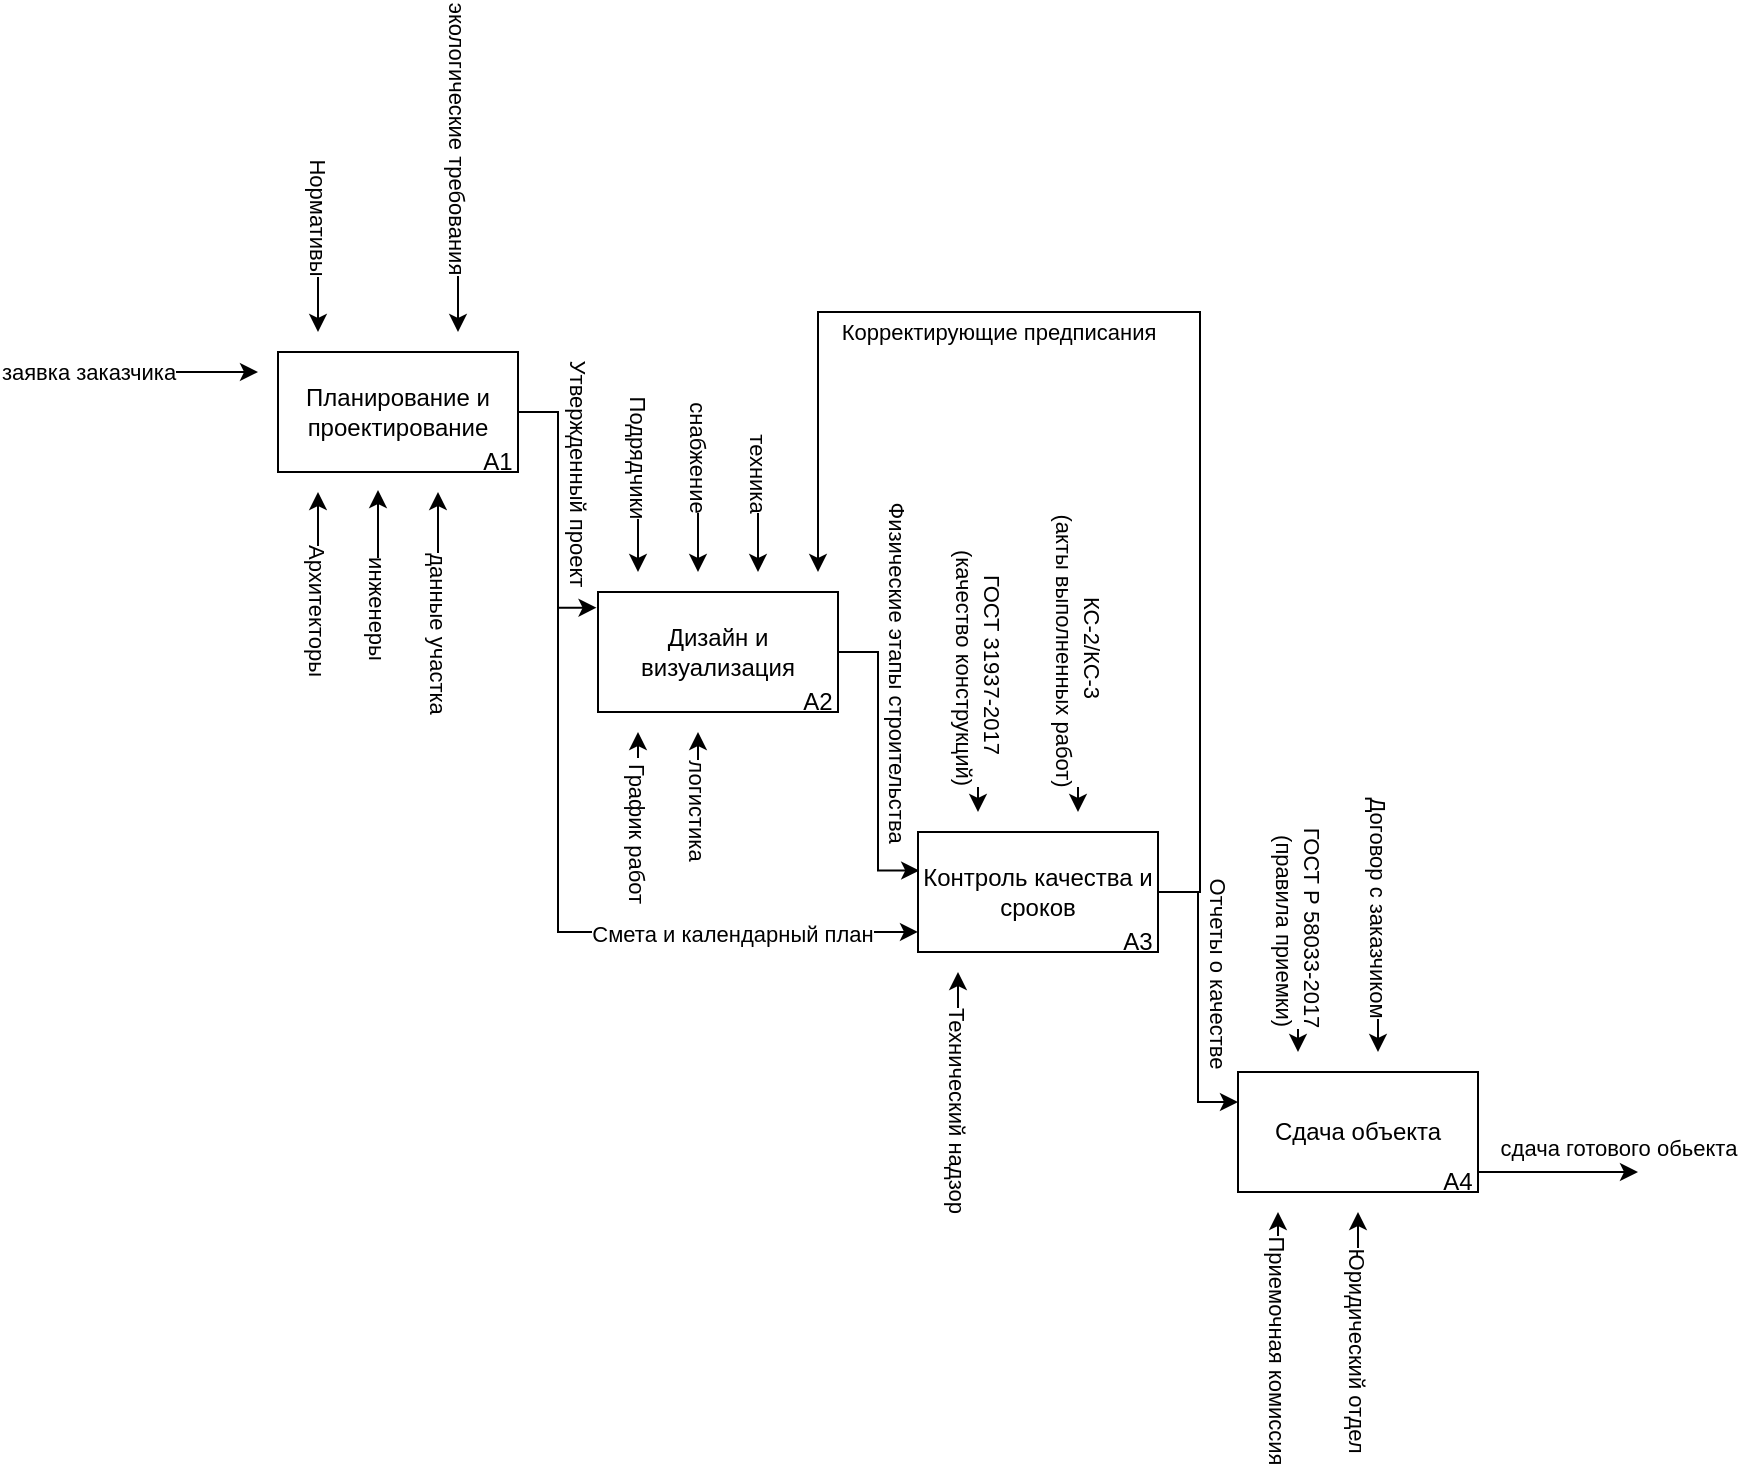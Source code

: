 <mxfile version="27.0.5">
  <diagram name="Страница — 1" id="Im8Hkbp46C7QYjV59Hgn">
    <mxGraphModel dx="1157" dy="661" grid="1" gridSize="10" guides="1" tooltips="1" connect="1" arrows="1" fold="1" page="1" pageScale="1" pageWidth="827" pageHeight="1169" math="0" shadow="0">
      <root>
        <mxCell id="0" />
        <mxCell id="1" parent="0" />
        <mxCell id="pv4b56lPpnPDwdpj_agd-19" style="edgeStyle=orthogonalEdgeStyle;rounded=0;orthogonalLoop=1;jettySize=auto;html=1;entryX=-0.006;entryY=0.131;entryDx=0;entryDy=0;entryPerimeter=0;" parent="1" source="pv4b56lPpnPDwdpj_agd-1" target="pv4b56lPpnPDwdpj_agd-2" edge="1">
          <mxGeometry relative="1" as="geometry" />
        </mxCell>
        <mxCell id="pv4b56lPpnPDwdpj_agd-20" value="Утвержденный проект" style="edgeLabel;html=1;align=center;verticalAlign=middle;resizable=0;points=[];rotation=90;" parent="pv4b56lPpnPDwdpj_agd-19" vertex="1" connectable="0">
          <mxGeometry x="-0.079" y="-1" relative="1" as="geometry">
            <mxPoint x="11" y="-13" as="offset" />
          </mxGeometry>
        </mxCell>
        <mxCell id="pv4b56lPpnPDwdpj_agd-1" value="Планирование и проектирование" style="rounded=0;whiteSpace=wrap;html=1;" parent="1" vertex="1">
          <mxGeometry x="240" y="300" width="120" height="60" as="geometry" />
        </mxCell>
        <mxCell id="pv4b56lPpnPDwdpj_agd-2" value="Дизайн и визуализация" style="rounded=0;whiteSpace=wrap;html=1;" parent="1" vertex="1">
          <mxGeometry x="400" y="420" width="120" height="60" as="geometry" />
        </mxCell>
        <mxCell id="pv4b56lPpnPDwdpj_agd-47" style="edgeStyle=orthogonalEdgeStyle;rounded=0;orthogonalLoop=1;jettySize=auto;html=1;" parent="1" source="pv4b56lPpnPDwdpj_agd-3" edge="1">
          <mxGeometry relative="1" as="geometry">
            <mxPoint x="510" y="410" as="targetPoint" />
            <Array as="points">
              <mxPoint x="701" y="570" />
              <mxPoint x="701" y="280" />
              <mxPoint x="510" y="280" />
            </Array>
          </mxGeometry>
        </mxCell>
        <mxCell id="pv4b56lPpnPDwdpj_agd-48" value="Корректирующие предписания" style="edgeLabel;html=1;align=center;verticalAlign=middle;resizable=0;points=[];rotation=0;" parent="pv4b56lPpnPDwdpj_agd-47" vertex="1" connectable="0">
          <mxGeometry x="0.845" y="1" relative="1" as="geometry">
            <mxPoint x="89" y="-71" as="offset" />
          </mxGeometry>
        </mxCell>
        <mxCell id="pv4b56lPpnPDwdpj_agd-50" style="edgeStyle=orthogonalEdgeStyle;rounded=0;orthogonalLoop=1;jettySize=auto;html=1;entryX=0;entryY=0.25;entryDx=0;entryDy=0;" parent="1" source="pv4b56lPpnPDwdpj_agd-3" target="pv4b56lPpnPDwdpj_agd-25" edge="1">
          <mxGeometry relative="1" as="geometry" />
        </mxCell>
        <mxCell id="pv4b56lPpnPDwdpj_agd-51" value="Отчеты о качестве" style="edgeLabel;html=1;align=center;verticalAlign=middle;resizable=0;points=[];rotation=90;" parent="pv4b56lPpnPDwdpj_agd-50" vertex="1" connectable="0">
          <mxGeometry x="-0.584" relative="1" as="geometry">
            <mxPoint x="10" y="30" as="offset" />
          </mxGeometry>
        </mxCell>
        <mxCell id="pv4b56lPpnPDwdpj_agd-3" value="Контроль качества и сроков" style="rounded=0;whiteSpace=wrap;html=1;" parent="1" vertex="1">
          <mxGeometry x="560" y="540" width="120" height="60" as="geometry" />
        </mxCell>
        <mxCell id="pv4b56lPpnPDwdpj_agd-4" value="" style="endArrow=classic;html=1;rounded=0;" parent="1" edge="1">
          <mxGeometry width="50" height="50" relative="1" as="geometry">
            <mxPoint x="260" y="240" as="sourcePoint" />
            <mxPoint x="260" y="290" as="targetPoint" />
          </mxGeometry>
        </mxCell>
        <mxCell id="pv4b56lPpnPDwdpj_agd-7" value="Нормативы" style="edgeLabel;html=1;align=center;verticalAlign=middle;resizable=0;points=[];rotation=90;" parent="pv4b56lPpnPDwdpj_agd-4" vertex="1" connectable="0">
          <mxGeometry x="-0.922" relative="1" as="geometry">
            <mxPoint y="-10" as="offset" />
          </mxGeometry>
        </mxCell>
        <mxCell id="pv4b56lPpnPDwdpj_agd-5" value="" style="endArrow=classic;html=1;rounded=0;" parent="1" edge="1">
          <mxGeometry width="50" height="50" relative="1" as="geometry">
            <mxPoint x="330" y="240" as="sourcePoint" />
            <mxPoint x="330" y="290" as="targetPoint" />
          </mxGeometry>
        </mxCell>
        <mxCell id="pv4b56lPpnPDwdpj_agd-6" value="экологические требования" style="edgeLabel;html=1;align=center;verticalAlign=middle;resizable=0;points=[];rotation=90;" parent="pv4b56lPpnPDwdpj_agd-5" vertex="1" connectable="0">
          <mxGeometry x="-0.503" relative="1" as="geometry">
            <mxPoint y="-60" as="offset" />
          </mxGeometry>
        </mxCell>
        <mxCell id="pv4b56lPpnPDwdpj_agd-8" value="A1" style="text;html=1;align=center;verticalAlign=middle;whiteSpace=wrap;rounded=0;" parent="1" vertex="1">
          <mxGeometry x="340" y="350" width="20" height="10" as="geometry" />
        </mxCell>
        <mxCell id="pv4b56lPpnPDwdpj_agd-9" value="A2" style="text;html=1;align=center;verticalAlign=middle;whiteSpace=wrap;rounded=0;" parent="1" vertex="1">
          <mxGeometry x="500" y="470" width="20" height="10" as="geometry" />
        </mxCell>
        <mxCell id="pv4b56lPpnPDwdpj_agd-10" value="A3" style="text;html=1;align=center;verticalAlign=middle;whiteSpace=wrap;rounded=0;" parent="1" vertex="1">
          <mxGeometry x="660" y="590" width="20" height="10" as="geometry" />
        </mxCell>
        <mxCell id="pv4b56lPpnPDwdpj_agd-11" value="" style="endArrow=classic;html=1;rounded=0;" parent="1" edge="1">
          <mxGeometry width="50" height="50" relative="1" as="geometry">
            <mxPoint x="260" y="410" as="sourcePoint" />
            <mxPoint x="260" y="370" as="targetPoint" />
          </mxGeometry>
        </mxCell>
        <mxCell id="pv4b56lPpnPDwdpj_agd-12" value="Архитекторы" style="edgeLabel;html=1;align=center;verticalAlign=middle;resizable=0;points=[];rotation=90;" parent="pv4b56lPpnPDwdpj_agd-11" vertex="1" connectable="0">
          <mxGeometry x="-0.922" relative="1" as="geometry">
            <mxPoint y="20" as="offset" />
          </mxGeometry>
        </mxCell>
        <mxCell id="pv4b56lPpnPDwdpj_agd-15" value="" style="endArrow=classic;html=1;rounded=0;" parent="1" edge="1">
          <mxGeometry width="50" height="50" relative="1" as="geometry">
            <mxPoint x="180" y="310" as="sourcePoint" />
            <mxPoint x="230" y="310" as="targetPoint" />
          </mxGeometry>
        </mxCell>
        <mxCell id="pv4b56lPpnPDwdpj_agd-17" value="заявка заказчика" style="edgeLabel;html=1;align=center;verticalAlign=middle;resizable=0;points=[];" parent="pv4b56lPpnPDwdpj_agd-15" vertex="1" connectable="0">
          <mxGeometry x="-0.427" relative="1" as="geometry">
            <mxPoint x="-50" as="offset" />
          </mxGeometry>
        </mxCell>
        <mxCell id="pv4b56lPpnPDwdpj_agd-16" value="" style="endArrow=classic;html=1;rounded=0;" parent="1" edge="1">
          <mxGeometry width="50" height="50" relative="1" as="geometry">
            <mxPoint x="320" y="430" as="sourcePoint" />
            <mxPoint x="320" y="370" as="targetPoint" />
          </mxGeometry>
        </mxCell>
        <mxCell id="pv4b56lPpnPDwdpj_agd-18" value="данные участка" style="edgeLabel;html=1;align=center;verticalAlign=middle;resizable=0;points=[];rotation=90;" parent="pv4b56lPpnPDwdpj_agd-16" vertex="1" connectable="0">
          <mxGeometry x="-0.569" y="-1" relative="1" as="geometry">
            <mxPoint x="-1" y="23" as="offset" />
          </mxGeometry>
        </mxCell>
        <mxCell id="pv4b56lPpnPDwdpj_agd-21" value="" style="endArrow=classic;html=1;rounded=0;" parent="1" edge="1">
          <mxGeometry width="50" height="50" relative="1" as="geometry">
            <mxPoint x="290" y="409" as="sourcePoint" />
            <mxPoint x="290" y="369" as="targetPoint" />
          </mxGeometry>
        </mxCell>
        <mxCell id="pv4b56lPpnPDwdpj_agd-22" value="инженеры" style="edgeLabel;html=1;align=center;verticalAlign=middle;resizable=0;points=[];rotation=90;" parent="pv4b56lPpnPDwdpj_agd-21" vertex="1" connectable="0">
          <mxGeometry x="-0.922" relative="1" as="geometry">
            <mxPoint y="20" as="offset" />
          </mxGeometry>
        </mxCell>
        <mxCell id="pv4b56lPpnPDwdpj_agd-23" style="edgeStyle=orthogonalEdgeStyle;rounded=0;orthogonalLoop=1;jettySize=auto;html=1;entryX=0;entryY=0.833;entryDx=0;entryDy=0;entryPerimeter=0;" parent="1" source="pv4b56lPpnPDwdpj_agd-1" target="pv4b56lPpnPDwdpj_agd-3" edge="1">
          <mxGeometry relative="1" as="geometry">
            <Array as="points">
              <mxPoint x="380" y="330" />
              <mxPoint x="380" y="590" />
            </Array>
          </mxGeometry>
        </mxCell>
        <mxCell id="pv4b56lPpnPDwdpj_agd-24" value="Смета и календарный план" style="edgeLabel;html=1;align=center;verticalAlign=middle;resizable=0;points=[];" parent="pv4b56lPpnPDwdpj_agd-23" vertex="1" connectable="0">
          <mxGeometry x="0.594" y="-1" relative="1" as="geometry">
            <mxPoint as="offset" />
          </mxGeometry>
        </mxCell>
        <mxCell id="pv4b56lPpnPDwdpj_agd-25" value="Сдача объекта" style="rounded=0;whiteSpace=wrap;html=1;" parent="1" vertex="1">
          <mxGeometry x="720" y="660" width="120" height="60" as="geometry" />
        </mxCell>
        <mxCell id="pv4b56lPpnPDwdpj_agd-26" value="A4" style="text;html=1;align=center;verticalAlign=middle;whiteSpace=wrap;rounded=0;" parent="1" vertex="1">
          <mxGeometry x="820" y="710" width="20" height="10" as="geometry" />
        </mxCell>
        <mxCell id="pv4b56lPpnPDwdpj_agd-27" value="" style="endArrow=classic;html=1;rounded=0;" parent="1" edge="1">
          <mxGeometry width="50" height="50" relative="1" as="geometry">
            <mxPoint x="420" y="530" as="sourcePoint" />
            <mxPoint x="420" y="490" as="targetPoint" />
          </mxGeometry>
        </mxCell>
        <mxCell id="pv4b56lPpnPDwdpj_agd-28" value="&amp;nbsp;График работ" style="edgeLabel;html=1;align=center;verticalAlign=middle;resizable=0;points=[];rotation=90;" parent="pv4b56lPpnPDwdpj_agd-27" vertex="1" connectable="0">
          <mxGeometry x="-0.922" relative="1" as="geometry">
            <mxPoint y="10" as="offset" />
          </mxGeometry>
        </mxCell>
        <mxCell id="pv4b56lPpnPDwdpj_agd-29" value="" style="endArrow=classic;html=1;rounded=0;" parent="1" edge="1">
          <mxGeometry width="50" height="50" relative="1" as="geometry">
            <mxPoint x="450" y="530" as="sourcePoint" />
            <mxPoint x="450" y="490" as="targetPoint" />
          </mxGeometry>
        </mxCell>
        <mxCell id="pv4b56lPpnPDwdpj_agd-30" value="логистика" style="edgeLabel;html=1;align=center;verticalAlign=middle;resizable=0;points=[];rotation=90;" parent="pv4b56lPpnPDwdpj_agd-29" vertex="1" connectable="0">
          <mxGeometry x="-0.922" relative="1" as="geometry">
            <mxPoint as="offset" />
          </mxGeometry>
        </mxCell>
        <mxCell id="pv4b56lPpnPDwdpj_agd-31" value="" style="endArrow=classic;html=1;rounded=0;" parent="1" edge="1">
          <mxGeometry width="50" height="50" relative="1" as="geometry">
            <mxPoint x="420" y="360" as="sourcePoint" />
            <mxPoint x="420" y="410" as="targetPoint" />
          </mxGeometry>
        </mxCell>
        <mxCell id="pv4b56lPpnPDwdpj_agd-32" value="Подрядчики" style="edgeLabel;html=1;align=center;verticalAlign=middle;resizable=0;points=[];rotation=90;" parent="pv4b56lPpnPDwdpj_agd-31" vertex="1" connectable="0">
          <mxGeometry x="-0.922" relative="1" as="geometry">
            <mxPoint y="-10" as="offset" />
          </mxGeometry>
        </mxCell>
        <mxCell id="pv4b56lPpnPDwdpj_agd-33" value="" style="endArrow=classic;html=1;rounded=0;" parent="1" edge="1">
          <mxGeometry width="50" height="50" relative="1" as="geometry">
            <mxPoint x="450" y="360" as="sourcePoint" />
            <mxPoint x="450" y="410" as="targetPoint" />
          </mxGeometry>
        </mxCell>
        <mxCell id="pv4b56lPpnPDwdpj_agd-34" value="снабжение" style="edgeLabel;html=1;align=center;verticalAlign=middle;resizable=0;points=[];rotation=90;" parent="pv4b56lPpnPDwdpj_agd-33" vertex="1" connectable="0">
          <mxGeometry x="-0.922" relative="1" as="geometry">
            <mxPoint y="-10" as="offset" />
          </mxGeometry>
        </mxCell>
        <mxCell id="pv4b56lPpnPDwdpj_agd-35" value="" style="endArrow=classic;html=1;rounded=0;" parent="1" edge="1">
          <mxGeometry width="50" height="50" relative="1" as="geometry">
            <mxPoint x="480" y="360" as="sourcePoint" />
            <mxPoint x="480" y="410" as="targetPoint" />
          </mxGeometry>
        </mxCell>
        <mxCell id="pv4b56lPpnPDwdpj_agd-36" value="техника" style="edgeLabel;html=1;align=center;verticalAlign=middle;resizable=0;points=[];rotation=90;" parent="pv4b56lPpnPDwdpj_agd-35" vertex="1" connectable="0">
          <mxGeometry x="-0.922" relative="1" as="geometry">
            <mxPoint y="-2" as="offset" />
          </mxGeometry>
        </mxCell>
        <mxCell id="pv4b56lPpnPDwdpj_agd-37" style="edgeStyle=orthogonalEdgeStyle;rounded=0;orthogonalLoop=1;jettySize=auto;html=1;entryX=0.005;entryY=0.321;entryDx=0;entryDy=0;entryPerimeter=0;" parent="1" source="pv4b56lPpnPDwdpj_agd-2" target="pv4b56lPpnPDwdpj_agd-3" edge="1">
          <mxGeometry relative="1" as="geometry" />
        </mxCell>
        <mxCell id="pv4b56lPpnPDwdpj_agd-38" value="Физические этапы строительства" style="edgeLabel;html=1;align=center;verticalAlign=middle;resizable=0;points=[];rotation=90;" parent="pv4b56lPpnPDwdpj_agd-37" vertex="1" connectable="0">
          <mxGeometry x="-0.192" y="2" relative="1" as="geometry">
            <mxPoint x="8" y="-31" as="offset" />
          </mxGeometry>
        </mxCell>
        <mxCell id="pv4b56lPpnPDwdpj_agd-39" value="" style="endArrow=classic;html=1;rounded=0;" parent="1" edge="1">
          <mxGeometry width="50" height="50" relative="1" as="geometry">
            <mxPoint x="590" y="480" as="sourcePoint" />
            <mxPoint x="590" y="530" as="targetPoint" />
          </mxGeometry>
        </mxCell>
        <mxCell id="pv4b56lPpnPDwdpj_agd-40" value="ГОСТ 31937-2017&amp;nbsp;&lt;div&gt;(качество конструкций)&lt;/div&gt;" style="edgeLabel;html=1;align=center;verticalAlign=middle;resizable=0;points=[];rotation=90;" parent="pv4b56lPpnPDwdpj_agd-39" vertex="1" connectable="0">
          <mxGeometry x="-0.922" relative="1" as="geometry">
            <mxPoint y="-25" as="offset" />
          </mxGeometry>
        </mxCell>
        <mxCell id="pv4b56lPpnPDwdpj_agd-41" value="" style="endArrow=classic;html=1;rounded=0;" parent="1" edge="1">
          <mxGeometry width="50" height="50" relative="1" as="geometry">
            <mxPoint x="640" y="480" as="sourcePoint" />
            <mxPoint x="640" y="530" as="targetPoint" />
          </mxGeometry>
        </mxCell>
        <mxCell id="pv4b56lPpnPDwdpj_agd-42" value="КС-2/КС-3&lt;div&gt;&amp;nbsp;(акты выполненных работ)&lt;/div&gt;" style="edgeLabel;html=1;align=center;verticalAlign=middle;resizable=0;points=[];rotation=90;" parent="pv4b56lPpnPDwdpj_agd-41" vertex="1" connectable="0">
          <mxGeometry x="-0.922" relative="1" as="geometry">
            <mxPoint y="-35" as="offset" />
          </mxGeometry>
        </mxCell>
        <mxCell id="pv4b56lPpnPDwdpj_agd-43" value="" style="endArrow=classic;html=1;rounded=0;" parent="1" edge="1">
          <mxGeometry width="50" height="50" relative="1" as="geometry">
            <mxPoint x="580" y="650" as="sourcePoint" />
            <mxPoint x="580" y="610" as="targetPoint" />
          </mxGeometry>
        </mxCell>
        <mxCell id="pv4b56lPpnPDwdpj_agd-44" value="Технический надзор" style="edgeLabel;html=1;align=center;verticalAlign=middle;resizable=0;points=[];rotation=90;" parent="pv4b56lPpnPDwdpj_agd-43" vertex="1" connectable="0">
          <mxGeometry x="-0.922" relative="1" as="geometry">
            <mxPoint y="30" as="offset" />
          </mxGeometry>
        </mxCell>
        <mxCell id="pv4b56lPpnPDwdpj_agd-54" value="" style="endArrow=classic;html=1;rounded=0;" parent="1" edge="1">
          <mxGeometry width="50" height="50" relative="1" as="geometry">
            <mxPoint x="750" y="600" as="sourcePoint" />
            <mxPoint x="750" y="650" as="targetPoint" />
          </mxGeometry>
        </mxCell>
        <mxCell id="pv4b56lPpnPDwdpj_agd-55" value="ГОСТ Р 58033-2017&lt;div&gt;&amp;nbsp;(правила приемки)&lt;/div&gt;" style="edgeLabel;html=1;align=center;verticalAlign=middle;resizable=0;points=[];rotation=90;" parent="pv4b56lPpnPDwdpj_agd-54" vertex="1" connectable="0">
          <mxGeometry x="-0.922" relative="1" as="geometry">
            <mxPoint y="-15" as="offset" />
          </mxGeometry>
        </mxCell>
        <mxCell id="pv4b56lPpnPDwdpj_agd-56" value="" style="endArrow=classic;html=1;rounded=0;" parent="1" edge="1">
          <mxGeometry width="50" height="50" relative="1" as="geometry">
            <mxPoint x="790" y="600" as="sourcePoint" />
            <mxPoint x="790" y="650" as="targetPoint" />
          </mxGeometry>
        </mxCell>
        <mxCell id="pv4b56lPpnPDwdpj_agd-57" value="Договор с заказчиком" style="edgeLabel;html=1;align=center;verticalAlign=middle;resizable=0;points=[];rotation=90;" parent="pv4b56lPpnPDwdpj_agd-56" vertex="1" connectable="0">
          <mxGeometry x="-0.922" relative="1" as="geometry">
            <mxPoint y="-25" as="offset" />
          </mxGeometry>
        </mxCell>
        <mxCell id="pv4b56lPpnPDwdpj_agd-58" value="" style="endArrow=classic;html=1;rounded=0;" parent="1" edge="1">
          <mxGeometry width="50" height="50" relative="1" as="geometry">
            <mxPoint x="740" y="770" as="sourcePoint" />
            <mxPoint x="740" y="730" as="targetPoint" />
          </mxGeometry>
        </mxCell>
        <mxCell id="pv4b56lPpnPDwdpj_agd-59" value="Приемочная комиссия" style="edgeLabel;html=1;align=center;verticalAlign=middle;resizable=0;points=[];rotation=90;" parent="pv4b56lPpnPDwdpj_agd-58" vertex="1" connectable="0">
          <mxGeometry x="-0.922" relative="1" as="geometry">
            <mxPoint y="30" as="offset" />
          </mxGeometry>
        </mxCell>
        <mxCell id="pv4b56lPpnPDwdpj_agd-60" value="" style="endArrow=classic;html=1;rounded=0;" parent="1" edge="1">
          <mxGeometry width="50" height="50" relative="1" as="geometry">
            <mxPoint x="780" y="770" as="sourcePoint" />
            <mxPoint x="780" y="730" as="targetPoint" />
          </mxGeometry>
        </mxCell>
        <mxCell id="pv4b56lPpnPDwdpj_agd-61" value="Юридический отдел" style="edgeLabel;html=1;align=center;verticalAlign=middle;resizable=0;points=[];rotation=90;" parent="pv4b56lPpnPDwdpj_agd-60" vertex="1" connectable="0">
          <mxGeometry x="-0.922" relative="1" as="geometry">
            <mxPoint y="30" as="offset" />
          </mxGeometry>
        </mxCell>
        <mxCell id="pv4b56lPpnPDwdpj_agd-63" value="" style="endArrow=classic;html=1;rounded=0;" parent="1" edge="1">
          <mxGeometry width="50" height="50" relative="1" as="geometry">
            <mxPoint x="840" y="710" as="sourcePoint" />
            <mxPoint x="920" y="710" as="targetPoint" />
          </mxGeometry>
        </mxCell>
        <mxCell id="pv4b56lPpnPDwdpj_agd-65" value="сдача готового обьекта" style="edgeLabel;html=1;align=center;verticalAlign=middle;resizable=0;points=[];" parent="pv4b56lPpnPDwdpj_agd-63" vertex="1" connectable="0">
          <mxGeometry x="-0.127" y="2" relative="1" as="geometry">
            <mxPoint x="35" y="-10" as="offset" />
          </mxGeometry>
        </mxCell>
      </root>
    </mxGraphModel>
  </diagram>
</mxfile>
